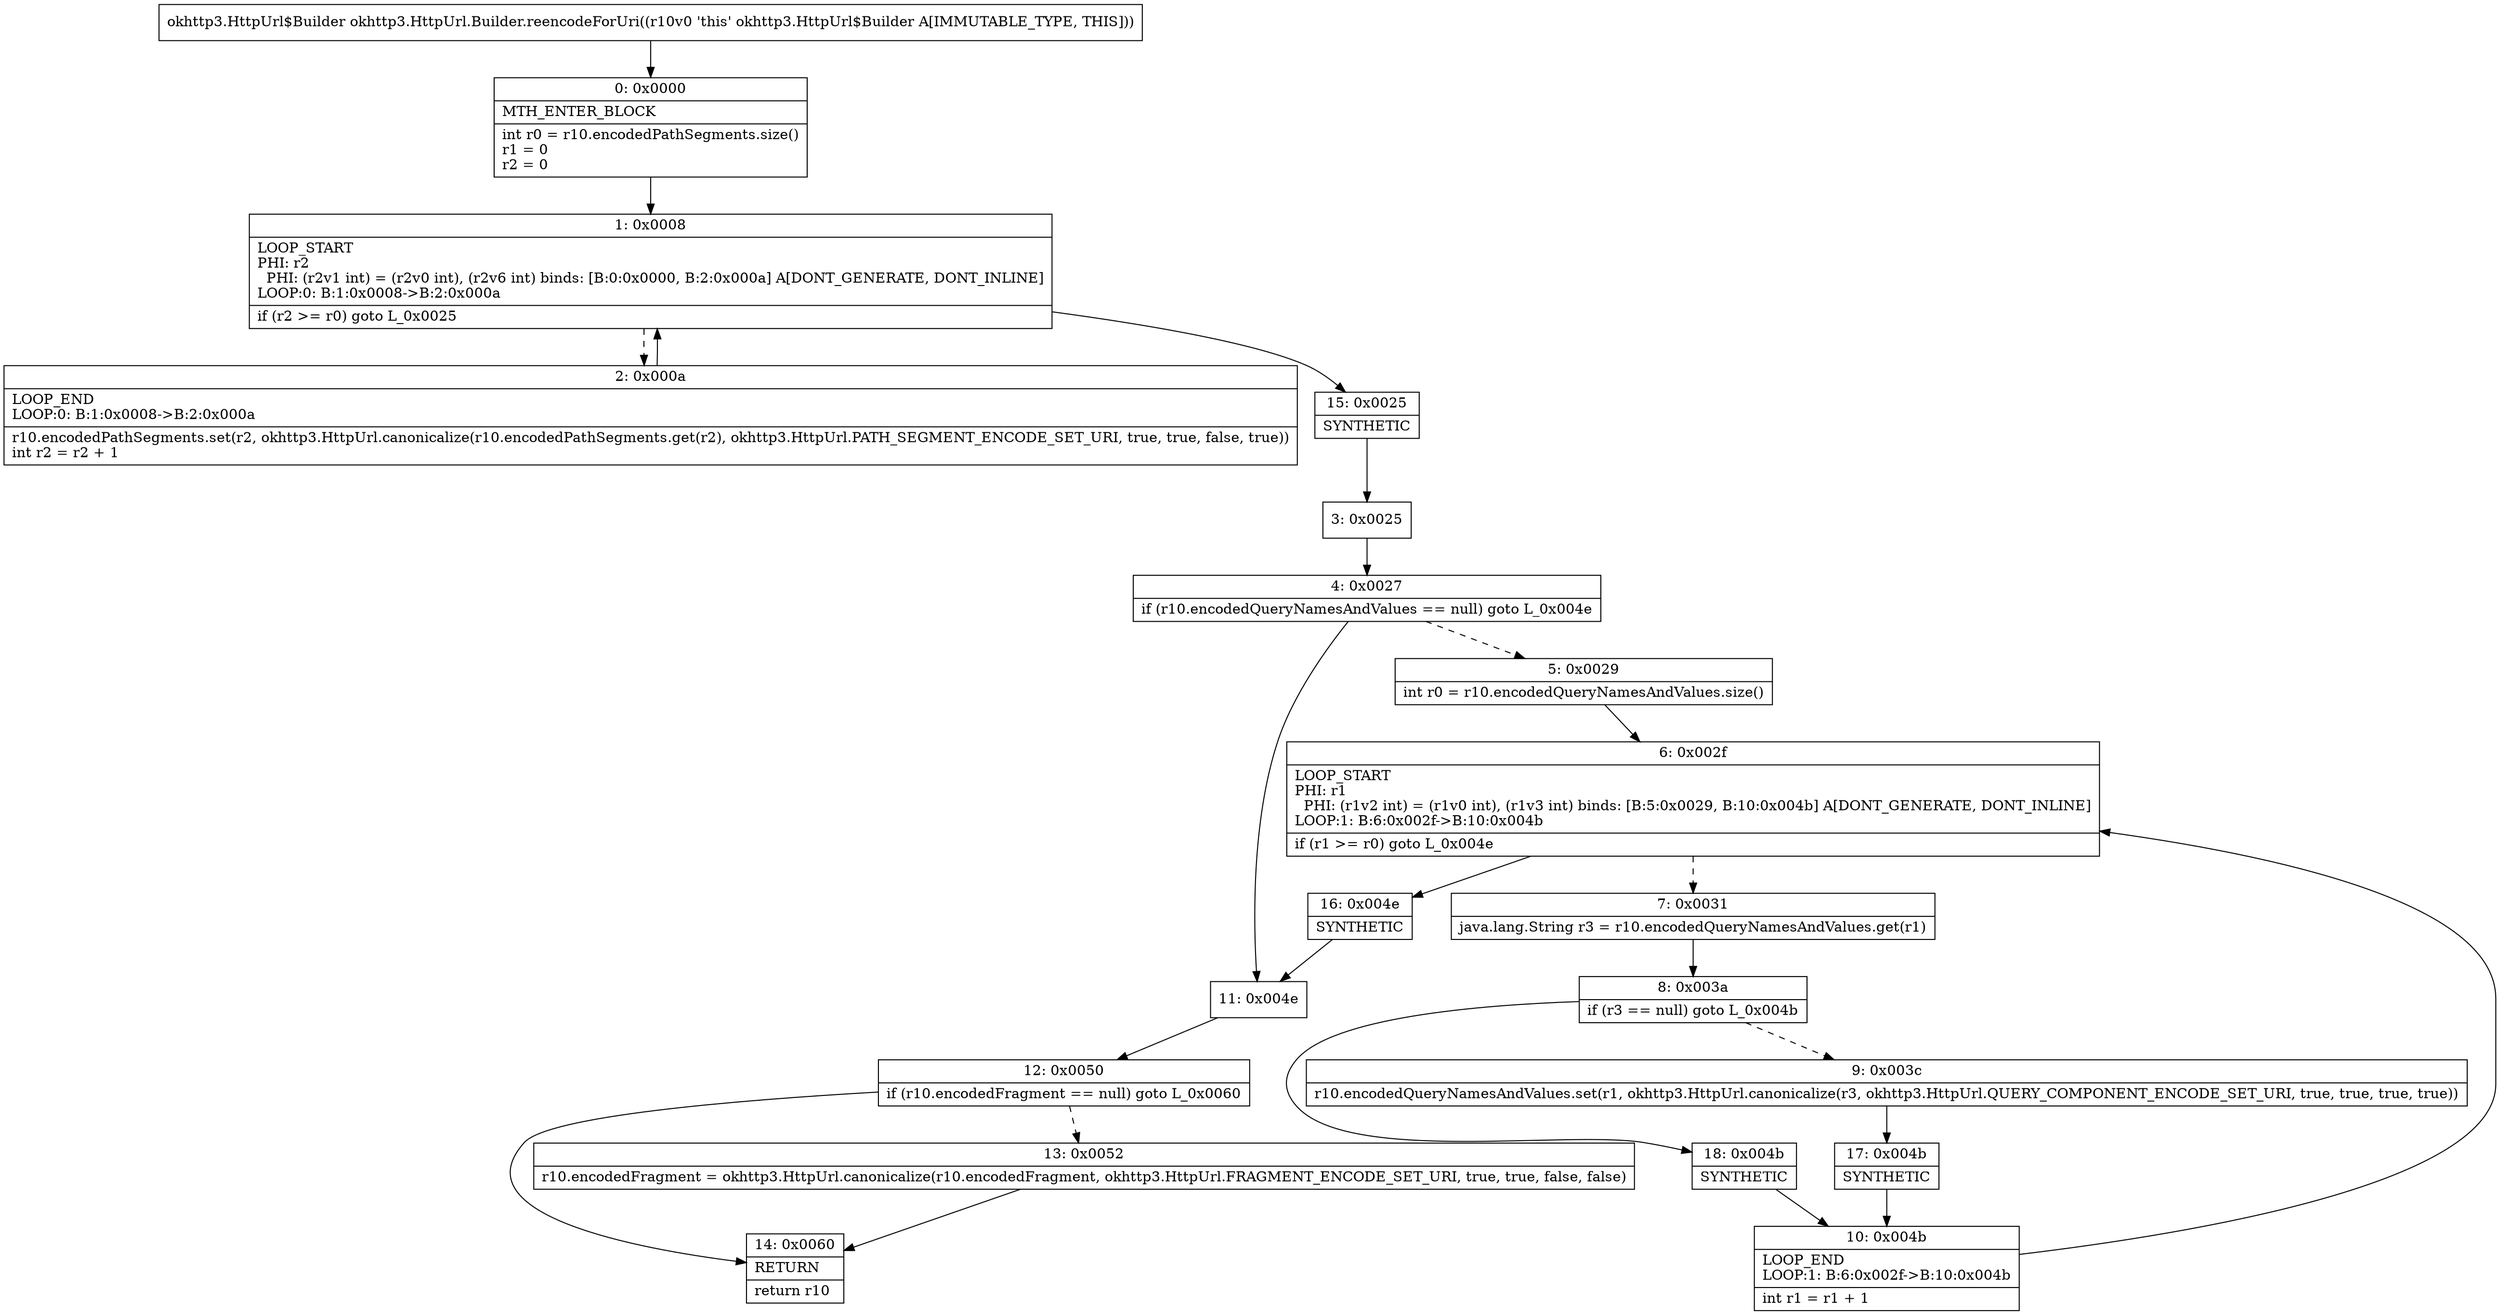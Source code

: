 digraph "CFG forokhttp3.HttpUrl.Builder.reencodeForUri()Lokhttp3\/HttpUrl$Builder;" {
Node_0 [shape=record,label="{0\:\ 0x0000|MTH_ENTER_BLOCK\l|int r0 = r10.encodedPathSegments.size()\lr1 = 0\lr2 = 0\l}"];
Node_1 [shape=record,label="{1\:\ 0x0008|LOOP_START\lPHI: r2 \l  PHI: (r2v1 int) = (r2v0 int), (r2v6 int) binds: [B:0:0x0000, B:2:0x000a] A[DONT_GENERATE, DONT_INLINE]\lLOOP:0: B:1:0x0008\-\>B:2:0x000a\l|if (r2 \>= r0) goto L_0x0025\l}"];
Node_2 [shape=record,label="{2\:\ 0x000a|LOOP_END\lLOOP:0: B:1:0x0008\-\>B:2:0x000a\l|r10.encodedPathSegments.set(r2, okhttp3.HttpUrl.canonicalize(r10.encodedPathSegments.get(r2), okhttp3.HttpUrl.PATH_SEGMENT_ENCODE_SET_URI, true, true, false, true))\lint r2 = r2 + 1\l}"];
Node_3 [shape=record,label="{3\:\ 0x0025}"];
Node_4 [shape=record,label="{4\:\ 0x0027|if (r10.encodedQueryNamesAndValues == null) goto L_0x004e\l}"];
Node_5 [shape=record,label="{5\:\ 0x0029|int r0 = r10.encodedQueryNamesAndValues.size()\l}"];
Node_6 [shape=record,label="{6\:\ 0x002f|LOOP_START\lPHI: r1 \l  PHI: (r1v2 int) = (r1v0 int), (r1v3 int) binds: [B:5:0x0029, B:10:0x004b] A[DONT_GENERATE, DONT_INLINE]\lLOOP:1: B:6:0x002f\-\>B:10:0x004b\l|if (r1 \>= r0) goto L_0x004e\l}"];
Node_7 [shape=record,label="{7\:\ 0x0031|java.lang.String r3 = r10.encodedQueryNamesAndValues.get(r1)\l}"];
Node_8 [shape=record,label="{8\:\ 0x003a|if (r3 == null) goto L_0x004b\l}"];
Node_9 [shape=record,label="{9\:\ 0x003c|r10.encodedQueryNamesAndValues.set(r1, okhttp3.HttpUrl.canonicalize(r3, okhttp3.HttpUrl.QUERY_COMPONENT_ENCODE_SET_URI, true, true, true, true))\l}"];
Node_10 [shape=record,label="{10\:\ 0x004b|LOOP_END\lLOOP:1: B:6:0x002f\-\>B:10:0x004b\l|int r1 = r1 + 1\l}"];
Node_11 [shape=record,label="{11\:\ 0x004e}"];
Node_12 [shape=record,label="{12\:\ 0x0050|if (r10.encodedFragment == null) goto L_0x0060\l}"];
Node_13 [shape=record,label="{13\:\ 0x0052|r10.encodedFragment = okhttp3.HttpUrl.canonicalize(r10.encodedFragment, okhttp3.HttpUrl.FRAGMENT_ENCODE_SET_URI, true, true, false, false)\l}"];
Node_14 [shape=record,label="{14\:\ 0x0060|RETURN\l|return r10\l}"];
Node_15 [shape=record,label="{15\:\ 0x0025|SYNTHETIC\l}"];
Node_16 [shape=record,label="{16\:\ 0x004e|SYNTHETIC\l}"];
Node_17 [shape=record,label="{17\:\ 0x004b|SYNTHETIC\l}"];
Node_18 [shape=record,label="{18\:\ 0x004b|SYNTHETIC\l}"];
MethodNode[shape=record,label="{okhttp3.HttpUrl$Builder okhttp3.HttpUrl.Builder.reencodeForUri((r10v0 'this' okhttp3.HttpUrl$Builder A[IMMUTABLE_TYPE, THIS])) }"];
MethodNode -> Node_0;
Node_0 -> Node_1;
Node_1 -> Node_2[style=dashed];
Node_1 -> Node_15;
Node_2 -> Node_1;
Node_3 -> Node_4;
Node_4 -> Node_5[style=dashed];
Node_4 -> Node_11;
Node_5 -> Node_6;
Node_6 -> Node_7[style=dashed];
Node_6 -> Node_16;
Node_7 -> Node_8;
Node_8 -> Node_9[style=dashed];
Node_8 -> Node_18;
Node_9 -> Node_17;
Node_10 -> Node_6;
Node_11 -> Node_12;
Node_12 -> Node_13[style=dashed];
Node_12 -> Node_14;
Node_13 -> Node_14;
Node_15 -> Node_3;
Node_16 -> Node_11;
Node_17 -> Node_10;
Node_18 -> Node_10;
}

